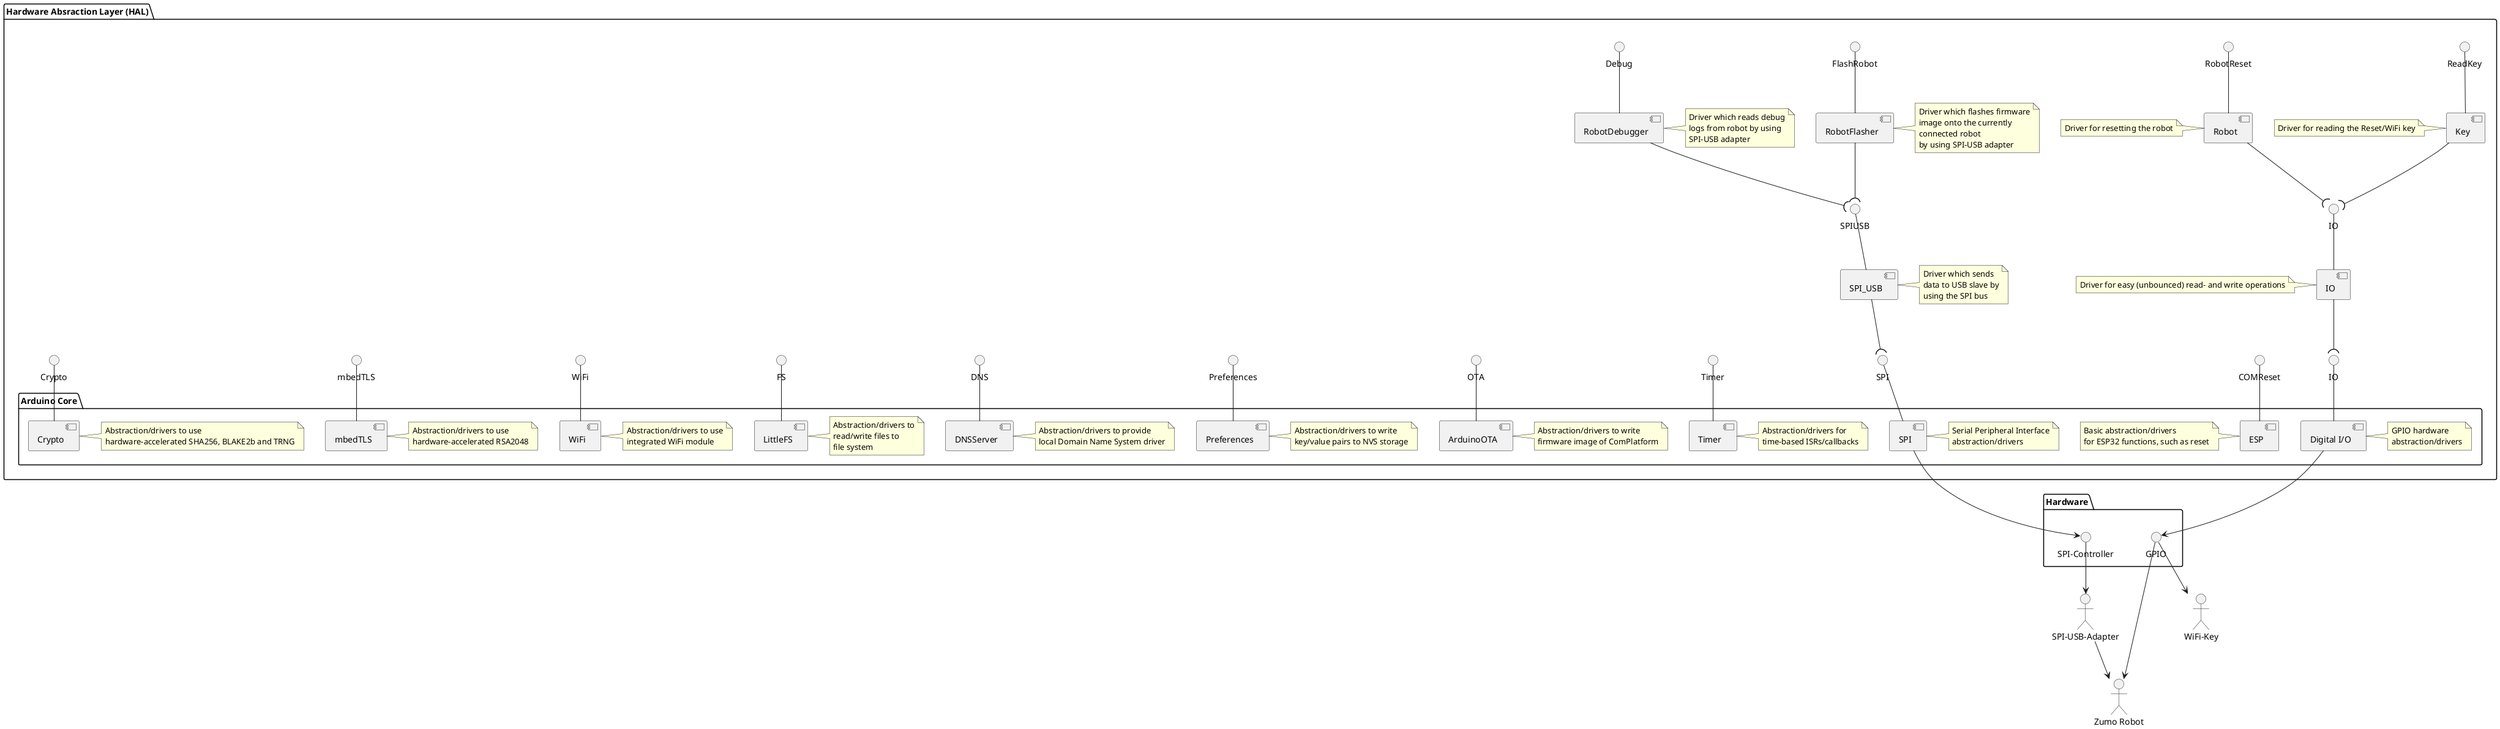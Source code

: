 @startuml
package "Hardware Absraction Layer (HAL)" {
    interface "Debug" as Debug
    interface "FlashRobot" as FlashRobot
    interface "RobotReset" as RobotReset
    interface "COMReset" as ComReset
    interface "ReadKey" as ReadKey
    interface "Crypto" as Crypto
    interface "mbedTLS" as mbedtls
    interface "WiFi" as WiFi
    interface "DNS" as DNS
    interface "OTA" as ota
    interface "FS" as FS
    interface "Preferences" as nvshal
    interface "Timer" as timer
    interface "IO" as IO

    interface "SPIUSB" as SPIUSB
    interface "IO" as arduinoIO
    interface "SPI" as SPI

    package "Arduino Core" {
        component "Crypto" as cryptohal
        component "mbedTLS" as mbedtlshal
        component "ESP" as esp
        component "WiFi" as wifihal
        component "LittleFS" as fshal
        component "Preferences" as preferences
        component "DNSServer" as dnsserver
        component "SPI" as spihal
        component "Digital I/O" as iohal
        component "ArduinoOTA" as arduinoota
        component "Timer" as timerhal

        note right of spihal : Serial Peripheral Interface\nabstraction/drivers
        note left of esp : Basic abstraction/drivers\nfor ESP32 functions, such as reset
        note right of iohal :  GPIO hardware\nabstraction/drivers
        note right of arduinoota: Abstraction/drivers to write\nfirmware image of ComPlatform
        note right of preferences : Abstraction/drivers to write\nkey/value pairs to NVS storage
        note right of wifihal: Abstraction/drivers to use\nintegrated WiFi module
        note right of cryptohal: Abstraction/drivers to use\nhardware-accelerated SHA256, BLAKE2b and TRNG
        note right of mbedtlshal : Abstraction/drivers to use\nhardware-accelerated RSA2048
        note right of dnsserver : Abstraction/drivers to provide\nlocal Domain Name System driver
        note right of fshal : Abstraction/drivers to\nread/write files to\nfile system
        note right of timerhal : Abstraction/drivers for\ntime-based ISRs/callbacks

        cryptohal -up- Crypto
        mbedtlshal -up- mbedtls
        wifihal -up- WiFi
        fshal -up- FS
        iohal -up- arduinoIO
        spihal -up- SPI
        dnsserver -up- DNS
        preferences -up- nvshal
        arduinoota -up- ota
        timerhal -up-timer
    }

    component "RobotFlasher" as zumoflasher
    component "RobotDebugger" as zumodebugger
    component "SPI_USB" as spiusbdriver
    component "IO" as io
    component "Robot" as robot
    component "Key" as key

    note right of spiusbdriver : Driver which sends\ndata to USB slave by\nusing the SPI bus
    note right of zumodebugger : Driver which reads debug\nlogs from robot by using\nSPI-USB adapter
    note right of zumoflasher : Driver which flashes firmware\nimage onto the currently\nconnected robot\nby using SPI-USB adapter
    note left of robot : Driver for resetting the robot
    note left of key: Driver for reading the Reset/WiFi key
    note left of io : Driver for easy (unbounced) read- and write operations

    zumodebugger -up- Debug
    zumoflasher -up- FlashRobot
    spiusbdriver -up- SPIUSB
    esp -up- ComReset
    robot -up- RobotReset
    key -up- ReadKey
    io -up- IO

    zumoflasher -down-(SPIUSB
    spiusbdriver -down-(SPI
    zumodebugger -down-(SPIUSB
    io -down-(arduinoIO
    robot -down-(IO
    key -down-(IO
}

package Hardware {
    interface "SPI-Controller" as spicontroller
    interface "GPIO" as gpio

    spihal --> spicontroller
    iohal --> gpio
}

"SPI-USB-Adapter" as usbadapter
"Zumo Robot" as zumorobot
"WiFi-Key" as hwwifikey

spicontroller --> usbadapter
usbadapter --> zumorobot
gpio --> zumorobot
gpio --> hwwifikey
@enduml